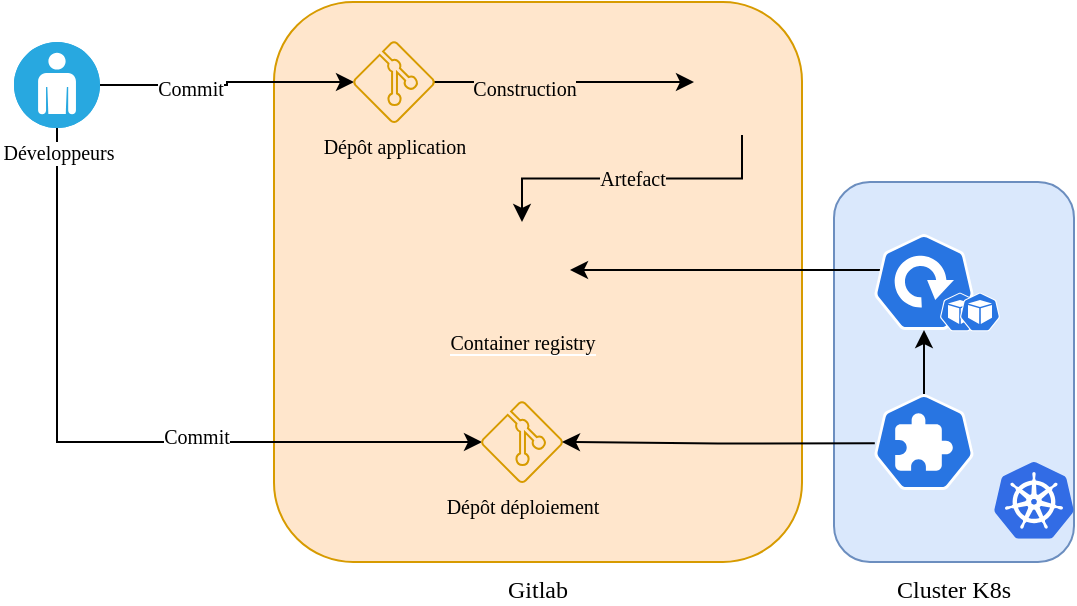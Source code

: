 <mxfile version="17.4.0" type="github">
  <diagram id="wyctopTOUXWUcgAkxwvQ" name="Page-1">
    <mxGraphModel dx="572" dy="810" grid="1" gridSize="10" guides="1" tooltips="1" connect="1" arrows="1" fold="1" page="1" pageScale="1" pageWidth="827" pageHeight="1169" math="0" shadow="0">
      <root>
        <mxCell id="0" />
        <mxCell id="1" parent="0" />
        <mxCell id="j_zxgrWDTcuyVfn0F9i9-7" value="Gitlab" style="rounded=1;whiteSpace=wrap;html=1;fillColor=#ffe6cc;strokeColor=#d79b00;labelPosition=center;verticalLabelPosition=bottom;align=center;verticalAlign=top;fontFamily=Fira Mono;fontSource=https%3A%2F%2Ffonts.googleapis.com%2Fcss%3Ffamily%3DFira%2BMono;" vertex="1" parent="1">
          <mxGeometry x="320" y="30" width="264" height="280" as="geometry" />
        </mxCell>
        <mxCell id="j_zxgrWDTcuyVfn0F9i9-12" style="edgeStyle=orthogonalEdgeStyle;rounded=0;orthogonalLoop=1;jettySize=auto;html=1;exitX=1;exitY=0.5;exitDx=0;exitDy=0;exitPerimeter=0;entryX=0;entryY=0.5;entryDx=0;entryDy=0;entryPerimeter=0;labelBackgroundColor=#FFFFFF;" edge="1" parent="1" source="j_zxgrWDTcuyVfn0F9i9-6" target="j_zxgrWDTcuyVfn0F9i9-15">
          <mxGeometry relative="1" as="geometry">
            <mxPoint x="460" y="70" as="targetPoint" />
          </mxGeometry>
        </mxCell>
        <mxCell id="j_zxgrWDTcuyVfn0F9i9-18" value="Commit" style="edgeLabel;html=1;align=center;verticalAlign=middle;resizable=0;points=[];fontSize=10;fontFamily=Fira Mono;fontSource=https%3A%2F%2Ffonts.googleapis.com%2Fcss%3Ffamily%3DFira%2BMono;labelBackgroundColor=default;labelBorderColor=none;" vertex="1" connectable="0" parent="j_zxgrWDTcuyVfn0F9i9-12">
          <mxGeometry x="-0.299" y="-1" relative="1" as="geometry">
            <mxPoint as="offset" />
          </mxGeometry>
        </mxCell>
        <mxCell id="j_zxgrWDTcuyVfn0F9i9-31" style="edgeStyle=orthogonalEdgeStyle;rounded=0;orthogonalLoop=1;jettySize=auto;html=1;exitX=0.5;exitY=1;exitDx=0;exitDy=0;exitPerimeter=0;entryX=0;entryY=0.5;entryDx=0;entryDy=0;entryPerimeter=0;labelBackgroundColor=#FFE6CC;fontFamily=Fira Mono;fontSource=https%3A%2F%2Ffonts.googleapis.com%2Fcss%3Ffamily%3DFira%2BMono;fontSize=10;fontColor=#FFE6CC;" edge="1" parent="1" source="j_zxgrWDTcuyVfn0F9i9-6" target="j_zxgrWDTcuyVfn0F9i9-30">
          <mxGeometry relative="1" as="geometry" />
        </mxCell>
        <mxCell id="j_zxgrWDTcuyVfn0F9i9-32" value="Commit" style="edgeLabel;html=1;align=center;verticalAlign=middle;resizable=0;points=[];fontSize=10;fontFamily=Fira Mono;fontColor=#000000;" vertex="1" connectable="0" parent="j_zxgrWDTcuyVfn0F9i9-31">
          <mxGeometry x="0.222" y="3" relative="1" as="geometry">
            <mxPoint as="offset" />
          </mxGeometry>
        </mxCell>
        <mxCell id="j_zxgrWDTcuyVfn0F9i9-6" value="Développeurs" style="fillColor=#28A8E0;verticalLabelPosition=bottom;sketch=0;html=1;strokeColor=#ffffff;verticalAlign=top;align=center;points=[[0.145,0.145,0],[0.5,0,0],[0.855,0.145,0],[1,0.5,0],[0.855,0.855,0],[0.5,1,0],[0.145,0.855,0],[0,0.5,0]];pointerEvents=1;shape=mxgraph.cisco_safe.compositeIcon;bgIcon=ellipse;resIcon=mxgraph.cisco_safe.capability.user;labelBackgroundColor=#FFFFFF;fontSize=10;fontFamily=Fira Mono;fontSource=https%3A%2F%2Ffonts.googleapis.com%2Fcss%3Ffamily%3DFira%2BMono;labelBorderColor=none;" vertex="1" parent="1">
          <mxGeometry x="190" y="50" width="43" height="43" as="geometry" />
        </mxCell>
        <mxCell id="j_zxgrWDTcuyVfn0F9i9-10" value="" style="shape=image;html=1;verticalAlign=top;verticalLabelPosition=bottom;labelBackgroundColor=#ffffff;imageAspect=0;aspect=fixed;image=https://cdn4.iconfinder.com/data/icons/socialcones/508/Gitlab-128.png;imageBackground=none;" vertex="1" parent="1">
          <mxGeometry x="330" y="260" width="38" height="38" as="geometry" />
        </mxCell>
        <mxCell id="j_zxgrWDTcuyVfn0F9i9-14" value="" style="shape=image;html=1;verticalAlign=top;verticalLabelPosition=bottom;labelBackgroundColor=#ffffff;imageAspect=0;aspect=fixed;image=https://cdn4.iconfinder.com/data/icons/essential-3/32/356-Document_Code-128.png" vertex="1" parent="1">
          <mxGeometry x="233" y="75" width="18" height="18" as="geometry" />
        </mxCell>
        <mxCell id="j_zxgrWDTcuyVfn0F9i9-17" style="edgeStyle=orthogonalEdgeStyle;rounded=0;orthogonalLoop=1;jettySize=auto;html=1;exitX=1;exitY=0.5;exitDx=0;exitDy=0;exitPerimeter=0;" edge="1" parent="1" source="j_zxgrWDTcuyVfn0F9i9-15">
          <mxGeometry relative="1" as="geometry">
            <mxPoint x="460" y="70" as="sourcePoint" />
            <mxPoint x="530" y="70" as="targetPoint" />
          </mxGeometry>
        </mxCell>
        <mxCell id="j_zxgrWDTcuyVfn0F9i9-19" value="Construction" style="edgeLabel;html=1;align=center;verticalAlign=middle;resizable=0;points=[];fontFamily=Fira Mono;fontColor=#000000;labelBackgroundColor=#FFE6CC;labelPosition=center;verticalLabelPosition=middle;fontSize=10;" vertex="1" connectable="0" parent="j_zxgrWDTcuyVfn0F9i9-17">
          <mxGeometry x="-0.308" y="-3" relative="1" as="geometry">
            <mxPoint as="offset" />
          </mxGeometry>
        </mxCell>
        <mxCell id="j_zxgrWDTcuyVfn0F9i9-15" value="Dépôt application" style="verticalLabelPosition=bottom;html=1;verticalAlign=top;align=center;strokeColor=#d79b00;fillColor=#ffe6cc;shape=mxgraph.azure.git_repository;fontSize=10;fontFamily=Fira Mono;fontSource=https%3A%2F%2Ffonts.googleapis.com%2Fcss%3Ffamily%3DFira%2BMono;" vertex="1" parent="1">
          <mxGeometry x="360" y="50" width="40" height="40" as="geometry" />
        </mxCell>
        <mxCell id="j_zxgrWDTcuyVfn0F9i9-26" value="&lt;div style=&quot;font-size: 10px;&quot;&gt;Artefact&lt;/div&gt;" style="edgeStyle=orthogonalEdgeStyle;rounded=0;orthogonalLoop=1;jettySize=auto;html=1;exitX=0.5;exitY=1;exitDx=0;exitDy=0;fontFamily=Fira Mono;fontSource=https%3A%2F%2Ffonts.googleapis.com%2Fcss%3Ffamily%3DFira%2BMono;fontColor=#000000;labelBackgroundColor=#FFE6CC;fontSize=10;" edge="1" parent="1" source="j_zxgrWDTcuyVfn0F9i9-22" target="j_zxgrWDTcuyVfn0F9i9-25">
          <mxGeometry relative="1" as="geometry" />
        </mxCell>
        <mxCell id="j_zxgrWDTcuyVfn0F9i9-22" value="" style="shape=image;html=1;verticalAlign=top;verticalLabelPosition=bottom;labelBackgroundColor=#ffffff;imageAspect=0;aspect=fixed;image=https://cdn4.iconfinder.com/data/icons/business-black-1/64/30-128.png;fontFamily=Fira Mono;fontSource=https%3A%2F%2Ffonts.googleapis.com%2Fcss%3Ffamily%3DFira%2BMono;fontColor=#000000;" vertex="1" parent="1">
          <mxGeometry x="530" y="48.5" width="48" height="48" as="geometry" />
        </mxCell>
        <mxCell id="j_zxgrWDTcuyVfn0F9i9-25" value="&lt;span style=&quot;background-color: rgb(255, 230, 204); font-size: 10px;&quot;&gt;Container registry&lt;/span&gt;" style="shape=image;html=1;verticalAlign=top;verticalLabelPosition=bottom;labelBackgroundColor=#ffffff;imageAspect=0;image=https://cdn2.iconfinder.com/data/icons/boxicons-logos/24/bxl-docker-128.png;shadow=0;sketch=0;fontFamily=Fira Mono;fontSource=https%3A%2F%2Ffonts.googleapis.com%2Fcss%3Ffamily%3DFira%2BMono;fontColor=#000000;strokeWidth=1;fontSize=10;" vertex="1" parent="1">
          <mxGeometry x="420" y="140" width="48" height="48" as="geometry" />
        </mxCell>
        <mxCell id="j_zxgrWDTcuyVfn0F9i9-30" value="Dépôt déploiement" style="verticalLabelPosition=bottom;html=1;verticalAlign=top;align=center;strokeColor=#d79b00;fillColor=#ffe6cc;shape=mxgraph.azure.git_repository;fontSize=10;fontFamily=Fira Mono;fontSource=https%3A%2F%2Ffonts.googleapis.com%2Fcss%3Ffamily%3DFira%2BMono;" vertex="1" parent="1">
          <mxGeometry x="424" y="230" width="40" height="40" as="geometry" />
        </mxCell>
        <mxCell id="j_zxgrWDTcuyVfn0F9i9-34" value="Cluster K8s" style="rounded=1;whiteSpace=wrap;html=1;fillColor=#dae8fc;strokeColor=#6c8ebf;labelPosition=center;verticalLabelPosition=bottom;align=center;verticalAlign=top;fontFamily=Fira Mono;fontSource=https%3A%2F%2Ffonts.googleapis.com%2Fcss%3Ffamily%3DFira%2BMono;" vertex="1" parent="1">
          <mxGeometry x="600" y="120" width="120" height="190" as="geometry" />
        </mxCell>
        <mxCell id="j_zxgrWDTcuyVfn0F9i9-36" value="" style="sketch=0;aspect=fixed;html=1;points=[];align=center;image;fontSize=12;image=img/lib/mscae/Kubernetes.svg;shadow=0;labelBackgroundColor=#FFE6CC;fontFamily=Fira Mono;fontSource=https%3A%2F%2Ffonts.googleapis.com%2Fcss%3Ffamily%3DFira%2BMono;fontColor=#000000;strokeWidth=1;" vertex="1" parent="1">
          <mxGeometry x="680" y="260" width="40" height="38.4" as="geometry" />
        </mxCell>
        <mxCell id="j_zxgrWDTcuyVfn0F9i9-39" style="edgeStyle=orthogonalEdgeStyle;rounded=0;orthogonalLoop=1;jettySize=auto;html=1;exitX=0.4;exitY=0.375;exitDx=0;exitDy=0;exitPerimeter=0;labelBackgroundColor=#FFE6CC;fontFamily=Fira Mono;fontSource=https%3A%2F%2Ffonts.googleapis.com%2Fcss%3Ffamily%3DFira%2BMono;fontSize=10;fontColor=#000000;" edge="1" parent="1" source="j_zxgrWDTcuyVfn0F9i9-37" target="j_zxgrWDTcuyVfn0F9i9-25">
          <mxGeometry relative="1" as="geometry" />
        </mxCell>
        <mxCell id="j_zxgrWDTcuyVfn0F9i9-37" value="" style="sketch=0;html=1;dashed=0;whitespace=wrap;fillColor=#2875E2;strokeColor=#ffffff;points=[[0.005,0.63,0],[0.1,0.2,0],[0.9,0.2,0],[0.5,0,0],[0.995,0.63,0],[0.72,0.99,0],[0.5,1,0],[0.28,0.99,0]];shape=mxgraph.kubernetes.icon;prIcon=deploy;shadow=0;labelBackgroundColor=#FFE6CC;fontFamily=Fira Mono;fontSource=https%3A%2F%2Ffonts.googleapis.com%2Fcss%3Ffamily%3DFira%2BMono;fontSize=10;fontColor=#000000;" vertex="1" parent="1">
          <mxGeometry x="620" y="146" width="50" height="48" as="geometry" />
        </mxCell>
        <mxCell id="j_zxgrWDTcuyVfn0F9i9-40" style="edgeStyle=orthogonalEdgeStyle;rounded=0;orthogonalLoop=1;jettySize=auto;html=1;exitX=0.008;exitY=0.514;exitDx=0;exitDy=0;exitPerimeter=0;entryX=1;entryY=0.5;entryDx=0;entryDy=0;entryPerimeter=0;labelBackgroundColor=#FFE6CC;fontFamily=Fira Mono;fontSource=https%3A%2F%2Ffonts.googleapis.com%2Fcss%3Ffamily%3DFira%2BMono;fontSize=10;fontColor=#000000;" edge="1" parent="1" source="j_zxgrWDTcuyVfn0F9i9-38" target="j_zxgrWDTcuyVfn0F9i9-30">
          <mxGeometry relative="1" as="geometry" />
        </mxCell>
        <mxCell id="j_zxgrWDTcuyVfn0F9i9-41" style="edgeStyle=orthogonalEdgeStyle;rounded=0;orthogonalLoop=1;jettySize=auto;html=1;exitX=0.5;exitY=0;exitDx=0;exitDy=0;exitPerimeter=0;entryX=0.5;entryY=1;entryDx=0;entryDy=0;entryPerimeter=0;labelBackgroundColor=#FFE6CC;fontFamily=Fira Mono;fontSource=https%3A%2F%2Ffonts.googleapis.com%2Fcss%3Ffamily%3DFira%2BMono;fontSize=10;fontColor=#000000;" edge="1" parent="1" source="j_zxgrWDTcuyVfn0F9i9-38" target="j_zxgrWDTcuyVfn0F9i9-37">
          <mxGeometry relative="1" as="geometry" />
        </mxCell>
        <mxCell id="j_zxgrWDTcuyVfn0F9i9-38" value="" style="sketch=0;html=1;dashed=0;whitespace=wrap;fillColor=#2875E2;strokeColor=#ffffff;points=[[0.005,0.63,0],[0.1,0.2,0],[0.9,0.2,0],[0.5,0,0],[0.995,0.63,0],[0.72,0.99,0],[0.5,1,0],[0.28,0.99,0]];shape=mxgraph.kubernetes.icon;prIcon=crd;shadow=0;labelBackgroundColor=#FFE6CC;fontFamily=Fira Mono;fontSource=https%3A%2F%2Ffonts.googleapis.com%2Fcss%3Ffamily%3DFira%2BMono;fontSize=10;fontColor=#000000;" vertex="1" parent="1">
          <mxGeometry x="620" y="226" width="50" height="48" as="geometry" />
        </mxCell>
        <mxCell id="j_zxgrWDTcuyVfn0F9i9-42" value="" style="sketch=0;html=1;dashed=0;whitespace=wrap;fillColor=#2875E2;strokeColor=#ffffff;points=[[0.005,0.63,0],[0.1,0.2,0],[0.9,0.2,0],[0.5,0,0],[0.995,0.63,0],[0.72,0.99,0],[0.5,1,0],[0.28,0.99,0]];shape=mxgraph.kubernetes.icon;prIcon=pod;shadow=0;labelBackgroundColor=#FFE6CC;fontFamily=Fira Mono;fontSource=https%3A%2F%2Ffonts.googleapis.com%2Fcss%3Ffamily%3DFira%2BMono;fontSize=10;fontColor=#000000;" vertex="1" parent="1">
          <mxGeometry x="653" y="170" width="20" height="30" as="geometry" />
        </mxCell>
        <mxCell id="j_zxgrWDTcuyVfn0F9i9-43" value="" style="sketch=0;html=1;dashed=0;whitespace=wrap;fillColor=#2875E2;strokeColor=#ffffff;points=[[0.005,0.63,0],[0.1,0.2,0],[0.9,0.2,0],[0.5,0,0],[0.995,0.63,0],[0.72,0.99,0],[0.5,1,0],[0.28,0.99,0]];shape=mxgraph.kubernetes.icon;prIcon=pod;shadow=0;labelBackgroundColor=#FFE6CC;fontFamily=Fira Mono;fontSource=https%3A%2F%2Ffonts.googleapis.com%2Fcss%3Ffamily%3DFira%2BMono;fontSize=10;fontColor=#000000;" vertex="1" parent="1">
          <mxGeometry x="663" y="170" width="20" height="30" as="geometry" />
        </mxCell>
      </root>
    </mxGraphModel>
  </diagram>
</mxfile>
